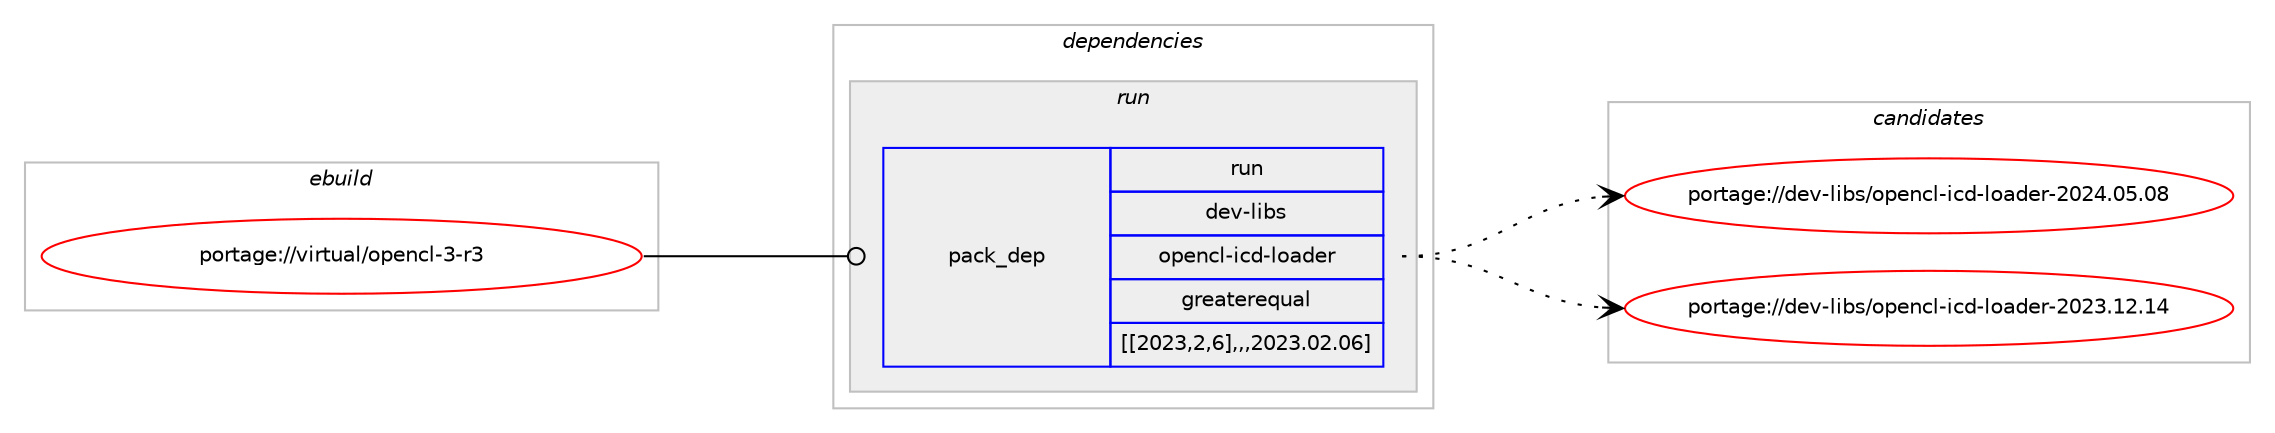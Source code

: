 digraph prolog {

# *************
# Graph options
# *************

newrank=true;
concentrate=true;
compound=true;
graph [rankdir=LR,fontname=Helvetica,fontsize=10,ranksep=1.5];#, ranksep=2.5, nodesep=0.2];
edge  [arrowhead=vee];
node  [fontname=Helvetica,fontsize=10];

# **********
# The ebuild
# **********

subgraph cluster_leftcol {
color=gray;
label=<<i>ebuild</i>>;
id [label="portage://virtual/opencl-3-r3", color=red, width=4, href="../virtual/opencl-3-r3.svg"];
}

# ****************
# The dependencies
# ****************

subgraph cluster_midcol {
color=gray;
label=<<i>dependencies</i>>;
subgraph cluster_compile {
fillcolor="#eeeeee";
style=filled;
label=<<i>compile</i>>;
}
subgraph cluster_compileandrun {
fillcolor="#eeeeee";
style=filled;
label=<<i>compile and run</i>>;
}
subgraph cluster_run {
fillcolor="#eeeeee";
style=filled;
label=<<i>run</i>>;
subgraph pack336060 {
dependency462632 [label=<<TABLE BORDER="0" CELLBORDER="1" CELLSPACING="0" CELLPADDING="4" WIDTH="220"><TR><TD ROWSPAN="6" CELLPADDING="30">pack_dep</TD></TR><TR><TD WIDTH="110">run</TD></TR><TR><TD>dev-libs</TD></TR><TR><TD>opencl-icd-loader</TD></TR><TR><TD>greaterequal</TD></TR><TR><TD>[[2023,2,6],,,2023.02.06]</TD></TR></TABLE>>, shape=none, color=blue];
}
id:e -> dependency462632:w [weight=20,style="solid",arrowhead="odot"];
}
}

# **************
# The candidates
# **************

subgraph cluster_choices {
rank=same;
color=gray;
label=<<i>candidates</i>>;

subgraph choice336060 {
color=black;
nodesep=1;
choice10010111845108105981154711111210111099108451059910045108111971001011144550485052464853464856 [label="portage://dev-libs/opencl-icd-loader-2024.05.08", color=red, width=4,href="../dev-libs/opencl-icd-loader-2024.05.08.svg"];
choice10010111845108105981154711111210111099108451059910045108111971001011144550485051464950464952 [label="portage://dev-libs/opencl-icd-loader-2023.12.14", color=red, width=4,href="../dev-libs/opencl-icd-loader-2023.12.14.svg"];
dependency462632:e -> choice10010111845108105981154711111210111099108451059910045108111971001011144550485052464853464856:w [style=dotted,weight="100"];
dependency462632:e -> choice10010111845108105981154711111210111099108451059910045108111971001011144550485051464950464952:w [style=dotted,weight="100"];
}
}

}
